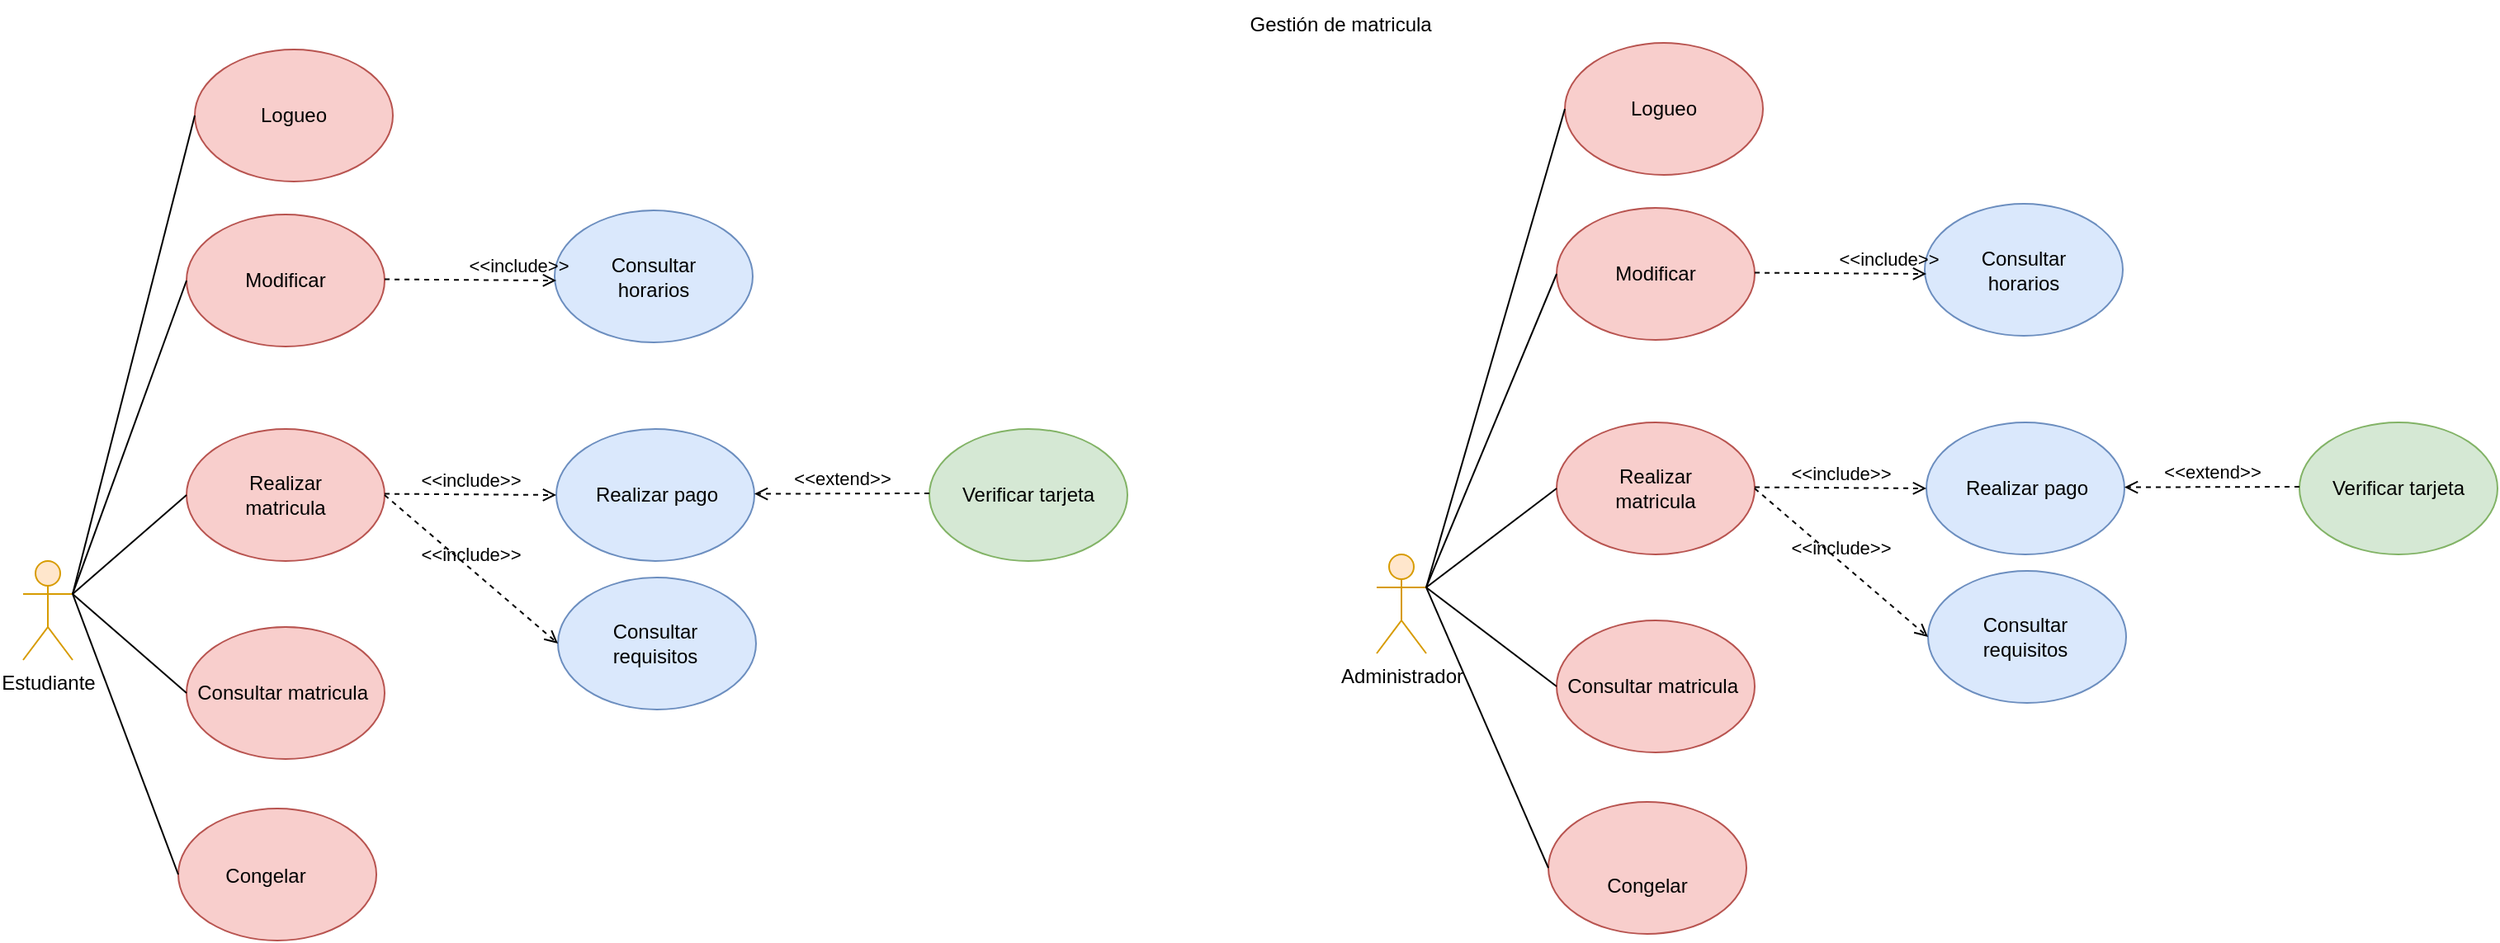 <mxfile version="22.0.4" type="github">
  <diagram name="Página-1" id="HutiPOtxPZmirNI1u_TK">
    <mxGraphModel dx="2271" dy="829" grid="1" gridSize="10" guides="1" tooltips="1" connect="1" arrows="1" fold="1" page="1" pageScale="1" pageWidth="827" pageHeight="1169" math="0" shadow="0">
      <root>
        <mxCell id="0" />
        <mxCell id="1" parent="0" />
        <mxCell id="bCd1mtkKrqWNML2Kcb2Z-1" value="Estudiante" style="shape=umlActor;verticalLabelPosition=bottom;verticalAlign=top;html=1;outlineConnect=0;fillColor=#ffe6cc;strokeColor=#d79b00;" vertex="1" parent="1">
          <mxGeometry x="-800" y="354" width="30" height="60" as="geometry" />
        </mxCell>
        <mxCell id="bCd1mtkKrqWNML2Kcb2Z-2" value="" style="ellipse;whiteSpace=wrap;html=1;fillColor=#f8cecc;strokeColor=#b85450;" vertex="1" parent="1">
          <mxGeometry x="-701" y="394" width="120" height="80" as="geometry" />
        </mxCell>
        <mxCell id="bCd1mtkKrqWNML2Kcb2Z-3" value="Consultar matricula&amp;nbsp;" style="text;html=1;strokeColor=none;fillColor=none;align=center;verticalAlign=middle;whiteSpace=wrap;rounded=0;" vertex="1" parent="1">
          <mxGeometry x="-696" y="419" width="110" height="30" as="geometry" />
        </mxCell>
        <mxCell id="bCd1mtkKrqWNML2Kcb2Z-4" value="" style="ellipse;whiteSpace=wrap;html=1;fillColor=#f8cecc;strokeColor=#b85450;" vertex="1" parent="1">
          <mxGeometry x="-701" y="274" width="120" height="80" as="geometry" />
        </mxCell>
        <mxCell id="bCd1mtkKrqWNML2Kcb2Z-5" value="Realizar matricula" style="text;html=1;strokeColor=none;fillColor=none;align=center;verticalAlign=middle;whiteSpace=wrap;rounded=0;" vertex="1" parent="1">
          <mxGeometry x="-671" y="299" width="60" height="30" as="geometry" />
        </mxCell>
        <mxCell id="bCd1mtkKrqWNML2Kcb2Z-8" value="" style="ellipse;whiteSpace=wrap;html=1;fillColor=#f8cecc;strokeColor=#b85450;" vertex="1" parent="1">
          <mxGeometry x="-706" y="504" width="120" height="80" as="geometry" />
        </mxCell>
        <mxCell id="bCd1mtkKrqWNML2Kcb2Z-9" value="Congelar" style="text;html=1;strokeColor=none;fillColor=none;align=center;verticalAlign=middle;whiteSpace=wrap;rounded=0;" vertex="1" parent="1">
          <mxGeometry x="-676" y="526.5" width="46" height="37.5" as="geometry" />
        </mxCell>
        <mxCell id="bCd1mtkKrqWNML2Kcb2Z-10" value="" style="endArrow=none;html=1;rounded=0;entryX=0;entryY=0.5;entryDx=0;entryDy=0;exitX=1;exitY=0.333;exitDx=0;exitDy=0;exitPerimeter=0;" edge="1" parent="1" source="bCd1mtkKrqWNML2Kcb2Z-1" target="bCd1mtkKrqWNML2Kcb2Z-4">
          <mxGeometry width="50" height="50" relative="1" as="geometry">
            <mxPoint x="-750" y="384" as="sourcePoint" />
            <mxPoint x="-700" y="334" as="targetPoint" />
          </mxGeometry>
        </mxCell>
        <mxCell id="bCd1mtkKrqWNML2Kcb2Z-11" value="" style="endArrow=none;html=1;rounded=0;entryX=1;entryY=0.333;entryDx=0;entryDy=0;entryPerimeter=0;exitX=0;exitY=0.5;exitDx=0;exitDy=0;" edge="1" parent="1" source="bCd1mtkKrqWNML2Kcb2Z-2" target="bCd1mtkKrqWNML2Kcb2Z-1">
          <mxGeometry width="50" height="50" relative="1" as="geometry">
            <mxPoint x="-460" y="454" as="sourcePoint" />
            <mxPoint x="-760" y="374" as="targetPoint" />
          </mxGeometry>
        </mxCell>
        <mxCell id="bCd1mtkKrqWNML2Kcb2Z-12" value="" style="endArrow=none;html=1;rounded=0;exitX=1;exitY=0.333;exitDx=0;exitDy=0;exitPerimeter=0;entryX=0;entryY=0.5;entryDx=0;entryDy=0;" edge="1" parent="1" source="bCd1mtkKrqWNML2Kcb2Z-1" target="bCd1mtkKrqWNML2Kcb2Z-8">
          <mxGeometry width="50" height="50" relative="1" as="geometry">
            <mxPoint x="-460" y="454" as="sourcePoint" />
            <mxPoint x="-410" y="404" as="targetPoint" />
          </mxGeometry>
        </mxCell>
        <mxCell id="bCd1mtkKrqWNML2Kcb2Z-13" value="" style="ellipse;whiteSpace=wrap;html=1;fillColor=#f8cecc;strokeColor=#b85450;" vertex="1" parent="1">
          <mxGeometry x="-701" y="144" width="120" height="80" as="geometry" />
        </mxCell>
        <mxCell id="bCd1mtkKrqWNML2Kcb2Z-14" value="Modificar" style="text;html=1;strokeColor=none;fillColor=none;align=center;verticalAlign=middle;whiteSpace=wrap;rounded=0;" vertex="1" parent="1">
          <mxGeometry x="-671" y="166.5" width="60" height="35" as="geometry" />
        </mxCell>
        <mxCell id="bCd1mtkKrqWNML2Kcb2Z-18" value="" style="endArrow=none;html=1;rounded=0;entryX=0;entryY=0.5;entryDx=0;entryDy=0;exitX=1;exitY=0.333;exitDx=0;exitDy=0;exitPerimeter=0;" edge="1" parent="1" source="bCd1mtkKrqWNML2Kcb2Z-1" target="bCd1mtkKrqWNML2Kcb2Z-13">
          <mxGeometry width="50" height="50" relative="1" as="geometry">
            <mxPoint x="-740" y="364" as="sourcePoint" />
            <mxPoint x="-690" y="314" as="targetPoint" />
          </mxGeometry>
        </mxCell>
        <mxCell id="bCd1mtkKrqWNML2Kcb2Z-19" value="Gestión de matricula&amp;nbsp;" style="text;html=1;strokeColor=none;fillColor=none;align=center;verticalAlign=middle;whiteSpace=wrap;rounded=0;" vertex="1" parent="1">
          <mxGeometry x="-70" y="14" width="140" height="30" as="geometry" />
        </mxCell>
        <mxCell id="bCd1mtkKrqWNML2Kcb2Z-20" value="" style="ellipse;whiteSpace=wrap;html=1;fillColor=#dae8fc;strokeColor=#6c8ebf;" vertex="1" parent="1">
          <mxGeometry x="-477" y="274" width="120" height="80" as="geometry" />
        </mxCell>
        <mxCell id="bCd1mtkKrqWNML2Kcb2Z-21" value="Realizar pago" style="text;html=1;strokeColor=none;fillColor=none;align=center;verticalAlign=middle;whiteSpace=wrap;rounded=0;" vertex="1" parent="1">
          <mxGeometry x="-461" y="299" width="90" height="30" as="geometry" />
        </mxCell>
        <mxCell id="bCd1mtkKrqWNML2Kcb2Z-25" value="&amp;lt;&amp;lt;include&amp;gt;&amp;gt;" style="html=1;verticalAlign=bottom;labelBackgroundColor=none;endArrow=open;endFill=0;dashed=1;rounded=0;entryX=0;entryY=0.5;entryDx=0;entryDy=0;" edge="1" parent="1" target="bCd1mtkKrqWNML2Kcb2Z-20">
          <mxGeometry width="160" relative="1" as="geometry">
            <mxPoint x="-581" y="313.29" as="sourcePoint" />
            <mxPoint x="-491" y="313" as="targetPoint" />
          </mxGeometry>
        </mxCell>
        <mxCell id="bCd1mtkKrqWNML2Kcb2Z-27" value="" style="ellipse;whiteSpace=wrap;html=1;fillColor=#d5e8d4;strokeColor=#82b366;" vertex="1" parent="1">
          <mxGeometry x="-251" y="274" width="120" height="80" as="geometry" />
        </mxCell>
        <mxCell id="bCd1mtkKrqWNML2Kcb2Z-29" value="Verificar tarjeta" style="text;html=1;strokeColor=none;fillColor=none;align=center;verticalAlign=middle;whiteSpace=wrap;rounded=0;" vertex="1" parent="1">
          <mxGeometry x="-236" y="299" width="90" height="30" as="geometry" />
        </mxCell>
        <mxCell id="bCd1mtkKrqWNML2Kcb2Z-32" value="&amp;lt;&amp;lt;extend&amp;gt;&amp;gt;" style="html=1;verticalAlign=bottom;labelBackgroundColor=none;endArrow=open;endFill=0;dashed=1;rounded=0;" edge="1" parent="1">
          <mxGeometry width="160" relative="1" as="geometry">
            <mxPoint x="-251" y="313" as="sourcePoint" />
            <mxPoint x="-357" y="313.29" as="targetPoint" />
          </mxGeometry>
        </mxCell>
        <mxCell id="bCd1mtkKrqWNML2Kcb2Z-33" value="" style="ellipse;whiteSpace=wrap;html=1;fillColor=#dae8fc;strokeColor=#6c8ebf;" vertex="1" parent="1">
          <mxGeometry x="-476" y="364" width="120" height="80" as="geometry" />
        </mxCell>
        <mxCell id="bCd1mtkKrqWNML2Kcb2Z-34" value="Consultar requisitos" style="text;html=1;strokeColor=none;fillColor=none;align=center;verticalAlign=middle;whiteSpace=wrap;rounded=0;" vertex="1" parent="1">
          <mxGeometry x="-462" y="389" width="90" height="30" as="geometry" />
        </mxCell>
        <mxCell id="bCd1mtkKrqWNML2Kcb2Z-35" value="&amp;lt;&amp;lt;include&amp;gt;&amp;gt;" style="html=1;verticalAlign=bottom;labelBackgroundColor=none;endArrow=open;endFill=0;dashed=1;rounded=0;entryX=0;entryY=0.5;entryDx=0;entryDy=0;exitX=1;exitY=0.5;exitDx=0;exitDy=0;" edge="1" parent="1" source="bCd1mtkKrqWNML2Kcb2Z-4" target="bCd1mtkKrqWNML2Kcb2Z-33">
          <mxGeometry width="160" relative="1" as="geometry">
            <mxPoint x="-581" y="344" as="sourcePoint" />
            <mxPoint x="-421" y="344" as="targetPoint" />
          </mxGeometry>
        </mxCell>
        <mxCell id="bCd1mtkKrqWNML2Kcb2Z-37" value="" style="ellipse;whiteSpace=wrap;html=1;fillColor=#f8cecc;strokeColor=#b85450;" vertex="1" parent="1">
          <mxGeometry x="-696" y="44" width="120" height="80" as="geometry" />
        </mxCell>
        <mxCell id="bCd1mtkKrqWNML2Kcb2Z-38" value="Logueo" style="text;html=1;strokeColor=none;fillColor=none;align=center;verticalAlign=middle;whiteSpace=wrap;rounded=0;" vertex="1" parent="1">
          <mxGeometry x="-666" y="66.5" width="60" height="35" as="geometry" />
        </mxCell>
        <mxCell id="bCd1mtkKrqWNML2Kcb2Z-39" value="" style="endArrow=none;html=1;rounded=0;entryX=0;entryY=0.5;entryDx=0;entryDy=0;exitX=1;exitY=0.333;exitDx=0;exitDy=0;exitPerimeter=0;" edge="1" parent="1" source="bCd1mtkKrqWNML2Kcb2Z-1">
          <mxGeometry width="50" height="50" relative="1" as="geometry">
            <mxPoint x="-765" y="274" as="sourcePoint" />
            <mxPoint x="-696" y="84" as="targetPoint" />
          </mxGeometry>
        </mxCell>
        <mxCell id="bCd1mtkKrqWNML2Kcb2Z-42" value="" style="ellipse;whiteSpace=wrap;html=1;fillColor=#dae8fc;strokeColor=#6c8ebf;" vertex="1" parent="1">
          <mxGeometry x="-478" y="141.5" width="120" height="80" as="geometry" />
        </mxCell>
        <mxCell id="bCd1mtkKrqWNML2Kcb2Z-44" value="Consultar horarios" style="text;html=1;strokeColor=none;fillColor=none;align=center;verticalAlign=middle;whiteSpace=wrap;rounded=0;" vertex="1" parent="1">
          <mxGeometry x="-463" y="166.5" width="90" height="30" as="geometry" />
        </mxCell>
        <mxCell id="bCd1mtkKrqWNML2Kcb2Z-45" value="&amp;lt;&amp;lt;include&amp;gt;&amp;gt;" style="html=1;verticalAlign=bottom;labelBackgroundColor=none;endArrow=open;endFill=0;dashed=1;rounded=0;entryX=0;entryY=0.5;entryDx=0;entryDy=0;" edge="1" parent="1">
          <mxGeometry x="0.558" width="160" relative="1" as="geometry">
            <mxPoint x="-581" y="183.29" as="sourcePoint" />
            <mxPoint x="-477" y="184.0" as="targetPoint" />
            <mxPoint as="offset" />
          </mxGeometry>
        </mxCell>
        <mxCell id="bCd1mtkKrqWNML2Kcb2Z-46" value="Administrador" style="shape=umlActor;verticalLabelPosition=bottom;verticalAlign=top;html=1;outlineConnect=0;fillColor=#ffe6cc;strokeColor=#d79b00;" vertex="1" parent="1">
          <mxGeometry x="20" y="350" width="30" height="60" as="geometry" />
        </mxCell>
        <mxCell id="bCd1mtkKrqWNML2Kcb2Z-47" value="" style="ellipse;whiteSpace=wrap;html=1;fillColor=#f8cecc;strokeColor=#b85450;" vertex="1" parent="1">
          <mxGeometry x="129" y="390" width="120" height="80" as="geometry" />
        </mxCell>
        <mxCell id="bCd1mtkKrqWNML2Kcb2Z-48" value="Consultar matricula&amp;nbsp;" style="text;html=1;strokeColor=none;fillColor=none;align=center;verticalAlign=middle;whiteSpace=wrap;rounded=0;" vertex="1" parent="1">
          <mxGeometry x="134" y="415" width="110" height="30" as="geometry" />
        </mxCell>
        <mxCell id="bCd1mtkKrqWNML2Kcb2Z-49" value="" style="ellipse;whiteSpace=wrap;html=1;fillColor=#f8cecc;strokeColor=#b85450;" vertex="1" parent="1">
          <mxGeometry x="129" y="270" width="120" height="80" as="geometry" />
        </mxCell>
        <mxCell id="bCd1mtkKrqWNML2Kcb2Z-50" value="Realizar matricula" style="text;html=1;align=center;verticalAlign=middle;whiteSpace=wrap;rounded=0;" vertex="1" parent="1">
          <mxGeometry x="159" y="295" width="60" height="30" as="geometry" />
        </mxCell>
        <mxCell id="bCd1mtkKrqWNML2Kcb2Z-51" value="" style="ellipse;whiteSpace=wrap;html=1;fillColor=#f8cecc;strokeColor=#b85450;" vertex="1" parent="1">
          <mxGeometry x="124" y="500" width="120" height="80" as="geometry" />
        </mxCell>
        <mxCell id="bCd1mtkKrqWNML2Kcb2Z-52" value="Congelar" style="text;html=1;strokeColor=none;fillColor=none;align=center;verticalAlign=middle;whiteSpace=wrap;rounded=0;" vertex="1" parent="1">
          <mxGeometry x="154" y="543.5" width="60" height="14" as="geometry" />
        </mxCell>
        <mxCell id="bCd1mtkKrqWNML2Kcb2Z-53" value="" style="endArrow=none;html=1;rounded=0;entryX=0;entryY=0.5;entryDx=0;entryDy=0;exitX=1;exitY=0.333;exitDx=0;exitDy=0;exitPerimeter=0;" edge="1" parent="1" source="bCd1mtkKrqWNML2Kcb2Z-46" target="bCd1mtkKrqWNML2Kcb2Z-49">
          <mxGeometry width="50" height="50" relative="1" as="geometry">
            <mxPoint x="80" y="380" as="sourcePoint" />
            <mxPoint x="130" y="330" as="targetPoint" />
          </mxGeometry>
        </mxCell>
        <mxCell id="bCd1mtkKrqWNML2Kcb2Z-54" value="" style="endArrow=none;html=1;rounded=0;entryX=1;entryY=0.333;entryDx=0;entryDy=0;entryPerimeter=0;exitX=0;exitY=0.5;exitDx=0;exitDy=0;" edge="1" parent="1" source="bCd1mtkKrqWNML2Kcb2Z-47" target="bCd1mtkKrqWNML2Kcb2Z-46">
          <mxGeometry width="50" height="50" relative="1" as="geometry">
            <mxPoint x="370" y="450" as="sourcePoint" />
            <mxPoint x="70" y="370" as="targetPoint" />
          </mxGeometry>
        </mxCell>
        <mxCell id="bCd1mtkKrqWNML2Kcb2Z-55" value="" style="endArrow=none;html=1;rounded=0;exitX=1;exitY=0.333;exitDx=0;exitDy=0;exitPerimeter=0;entryX=0;entryY=0.5;entryDx=0;entryDy=0;" edge="1" parent="1" source="bCd1mtkKrqWNML2Kcb2Z-46" target="bCd1mtkKrqWNML2Kcb2Z-51">
          <mxGeometry width="50" height="50" relative="1" as="geometry">
            <mxPoint x="370" y="450" as="sourcePoint" />
            <mxPoint x="420" y="400" as="targetPoint" />
          </mxGeometry>
        </mxCell>
        <mxCell id="bCd1mtkKrqWNML2Kcb2Z-56" value="" style="ellipse;whiteSpace=wrap;html=1;fillColor=#f8cecc;strokeColor=#b85450;" vertex="1" parent="1">
          <mxGeometry x="129" y="140" width="120" height="80" as="geometry" />
        </mxCell>
        <mxCell id="bCd1mtkKrqWNML2Kcb2Z-57" value="Modificar" style="text;html=1;strokeColor=none;fillColor=none;align=center;verticalAlign=middle;whiteSpace=wrap;rounded=0;" vertex="1" parent="1">
          <mxGeometry x="159" y="162.5" width="60" height="35" as="geometry" />
        </mxCell>
        <mxCell id="bCd1mtkKrqWNML2Kcb2Z-58" value="" style="endArrow=none;html=1;rounded=0;entryX=0;entryY=0.5;entryDx=0;entryDy=0;exitX=1;exitY=0.333;exitDx=0;exitDy=0;exitPerimeter=0;" edge="1" parent="1" source="bCd1mtkKrqWNML2Kcb2Z-46" target="bCd1mtkKrqWNML2Kcb2Z-56">
          <mxGeometry width="50" height="50" relative="1" as="geometry">
            <mxPoint x="90" y="360" as="sourcePoint" />
            <mxPoint x="140" y="310" as="targetPoint" />
          </mxGeometry>
        </mxCell>
        <mxCell id="bCd1mtkKrqWNML2Kcb2Z-60" value="" style="ellipse;whiteSpace=wrap;html=1;fillColor=#dae8fc;strokeColor=#6c8ebf;" vertex="1" parent="1">
          <mxGeometry x="353" y="270" width="120" height="80" as="geometry" />
        </mxCell>
        <mxCell id="bCd1mtkKrqWNML2Kcb2Z-61" value="Realizar pago" style="text;html=1;strokeColor=none;fillColor=none;align=center;verticalAlign=middle;whiteSpace=wrap;rounded=0;" vertex="1" parent="1">
          <mxGeometry x="369" y="295" width="90" height="30" as="geometry" />
        </mxCell>
        <mxCell id="bCd1mtkKrqWNML2Kcb2Z-62" value="&amp;lt;&amp;lt;include&amp;gt;&amp;gt;" style="html=1;verticalAlign=bottom;labelBackgroundColor=none;endArrow=open;endFill=0;dashed=1;rounded=0;entryX=0;entryY=0.5;entryDx=0;entryDy=0;" edge="1" parent="1" target="bCd1mtkKrqWNML2Kcb2Z-60">
          <mxGeometry width="160" relative="1" as="geometry">
            <mxPoint x="249" y="309.29" as="sourcePoint" />
            <mxPoint x="339" y="309" as="targetPoint" />
          </mxGeometry>
        </mxCell>
        <mxCell id="bCd1mtkKrqWNML2Kcb2Z-63" value="" style="ellipse;whiteSpace=wrap;html=1;fillColor=#d5e8d4;strokeColor=#82b366;" vertex="1" parent="1">
          <mxGeometry x="579" y="270" width="120" height="80" as="geometry" />
        </mxCell>
        <mxCell id="bCd1mtkKrqWNML2Kcb2Z-64" value="Verificar tarjeta" style="text;html=1;strokeColor=none;fillColor=none;align=center;verticalAlign=middle;whiteSpace=wrap;rounded=0;" vertex="1" parent="1">
          <mxGeometry x="594" y="295" width="90" height="30" as="geometry" />
        </mxCell>
        <mxCell id="bCd1mtkKrqWNML2Kcb2Z-65" value="&amp;lt;&amp;lt;extend&amp;gt;&amp;gt;" style="html=1;verticalAlign=bottom;labelBackgroundColor=none;endArrow=open;endFill=0;dashed=1;rounded=0;" edge="1" parent="1">
          <mxGeometry width="160" relative="1" as="geometry">
            <mxPoint x="579" y="309" as="sourcePoint" />
            <mxPoint x="473" y="309.29" as="targetPoint" />
          </mxGeometry>
        </mxCell>
        <mxCell id="bCd1mtkKrqWNML2Kcb2Z-66" value="" style="ellipse;whiteSpace=wrap;html=1;fillColor=#dae8fc;strokeColor=#6c8ebf;" vertex="1" parent="1">
          <mxGeometry x="354" y="360" width="120" height="80" as="geometry" />
        </mxCell>
        <mxCell id="bCd1mtkKrqWNML2Kcb2Z-67" value="Consultar requisitos" style="text;html=1;strokeColor=none;fillColor=none;align=center;verticalAlign=middle;whiteSpace=wrap;rounded=0;" vertex="1" parent="1">
          <mxGeometry x="368" y="385" width="90" height="30" as="geometry" />
        </mxCell>
        <mxCell id="bCd1mtkKrqWNML2Kcb2Z-68" value="&amp;lt;&amp;lt;include&amp;gt;&amp;gt;" style="html=1;verticalAlign=bottom;labelBackgroundColor=none;endArrow=open;endFill=0;dashed=1;rounded=0;entryX=0;entryY=0.5;entryDx=0;entryDy=0;exitX=1;exitY=0.5;exitDx=0;exitDy=0;" edge="1" parent="1" source="bCd1mtkKrqWNML2Kcb2Z-49" target="bCd1mtkKrqWNML2Kcb2Z-66">
          <mxGeometry width="160" relative="1" as="geometry">
            <mxPoint x="249" y="340" as="sourcePoint" />
            <mxPoint x="409" y="340" as="targetPoint" />
          </mxGeometry>
        </mxCell>
        <mxCell id="bCd1mtkKrqWNML2Kcb2Z-69" value="" style="ellipse;whiteSpace=wrap;html=1;fillColor=#f8cecc;strokeColor=#b85450;" vertex="1" parent="1">
          <mxGeometry x="134" y="40" width="120" height="80" as="geometry" />
        </mxCell>
        <mxCell id="bCd1mtkKrqWNML2Kcb2Z-70" value="Logueo" style="text;html=1;strokeColor=none;fillColor=none;align=center;verticalAlign=middle;whiteSpace=wrap;rounded=0;" vertex="1" parent="1">
          <mxGeometry x="164" y="62.5" width="60" height="35" as="geometry" />
        </mxCell>
        <mxCell id="bCd1mtkKrqWNML2Kcb2Z-71" value="" style="endArrow=none;html=1;rounded=0;entryX=0;entryY=0.5;entryDx=0;entryDy=0;exitX=1;exitY=0.333;exitDx=0;exitDy=0;exitPerimeter=0;" edge="1" parent="1" source="bCd1mtkKrqWNML2Kcb2Z-46">
          <mxGeometry width="50" height="50" relative="1" as="geometry">
            <mxPoint x="65" y="270" as="sourcePoint" />
            <mxPoint x="134" y="80" as="targetPoint" />
          </mxGeometry>
        </mxCell>
        <mxCell id="bCd1mtkKrqWNML2Kcb2Z-72" value="" style="ellipse;whiteSpace=wrap;html=1;fillColor=#dae8fc;strokeColor=#6c8ebf;" vertex="1" parent="1">
          <mxGeometry x="352" y="137.5" width="120" height="80" as="geometry" />
        </mxCell>
        <mxCell id="bCd1mtkKrqWNML2Kcb2Z-73" value="Consultar horarios" style="text;html=1;strokeColor=none;fillColor=none;align=center;verticalAlign=middle;whiteSpace=wrap;rounded=0;" vertex="1" parent="1">
          <mxGeometry x="367" y="162.5" width="90" height="30" as="geometry" />
        </mxCell>
        <mxCell id="bCd1mtkKrqWNML2Kcb2Z-74" value="&amp;lt;&amp;lt;include&amp;gt;&amp;gt;" style="html=1;verticalAlign=bottom;labelBackgroundColor=none;endArrow=open;endFill=0;dashed=1;rounded=0;entryX=0;entryY=0.5;entryDx=0;entryDy=0;" edge="1" parent="1">
          <mxGeometry x="0.558" width="160" relative="1" as="geometry">
            <mxPoint x="249" y="179.29" as="sourcePoint" />
            <mxPoint x="353" y="180" as="targetPoint" />
            <mxPoint as="offset" />
          </mxGeometry>
        </mxCell>
      </root>
    </mxGraphModel>
  </diagram>
</mxfile>
